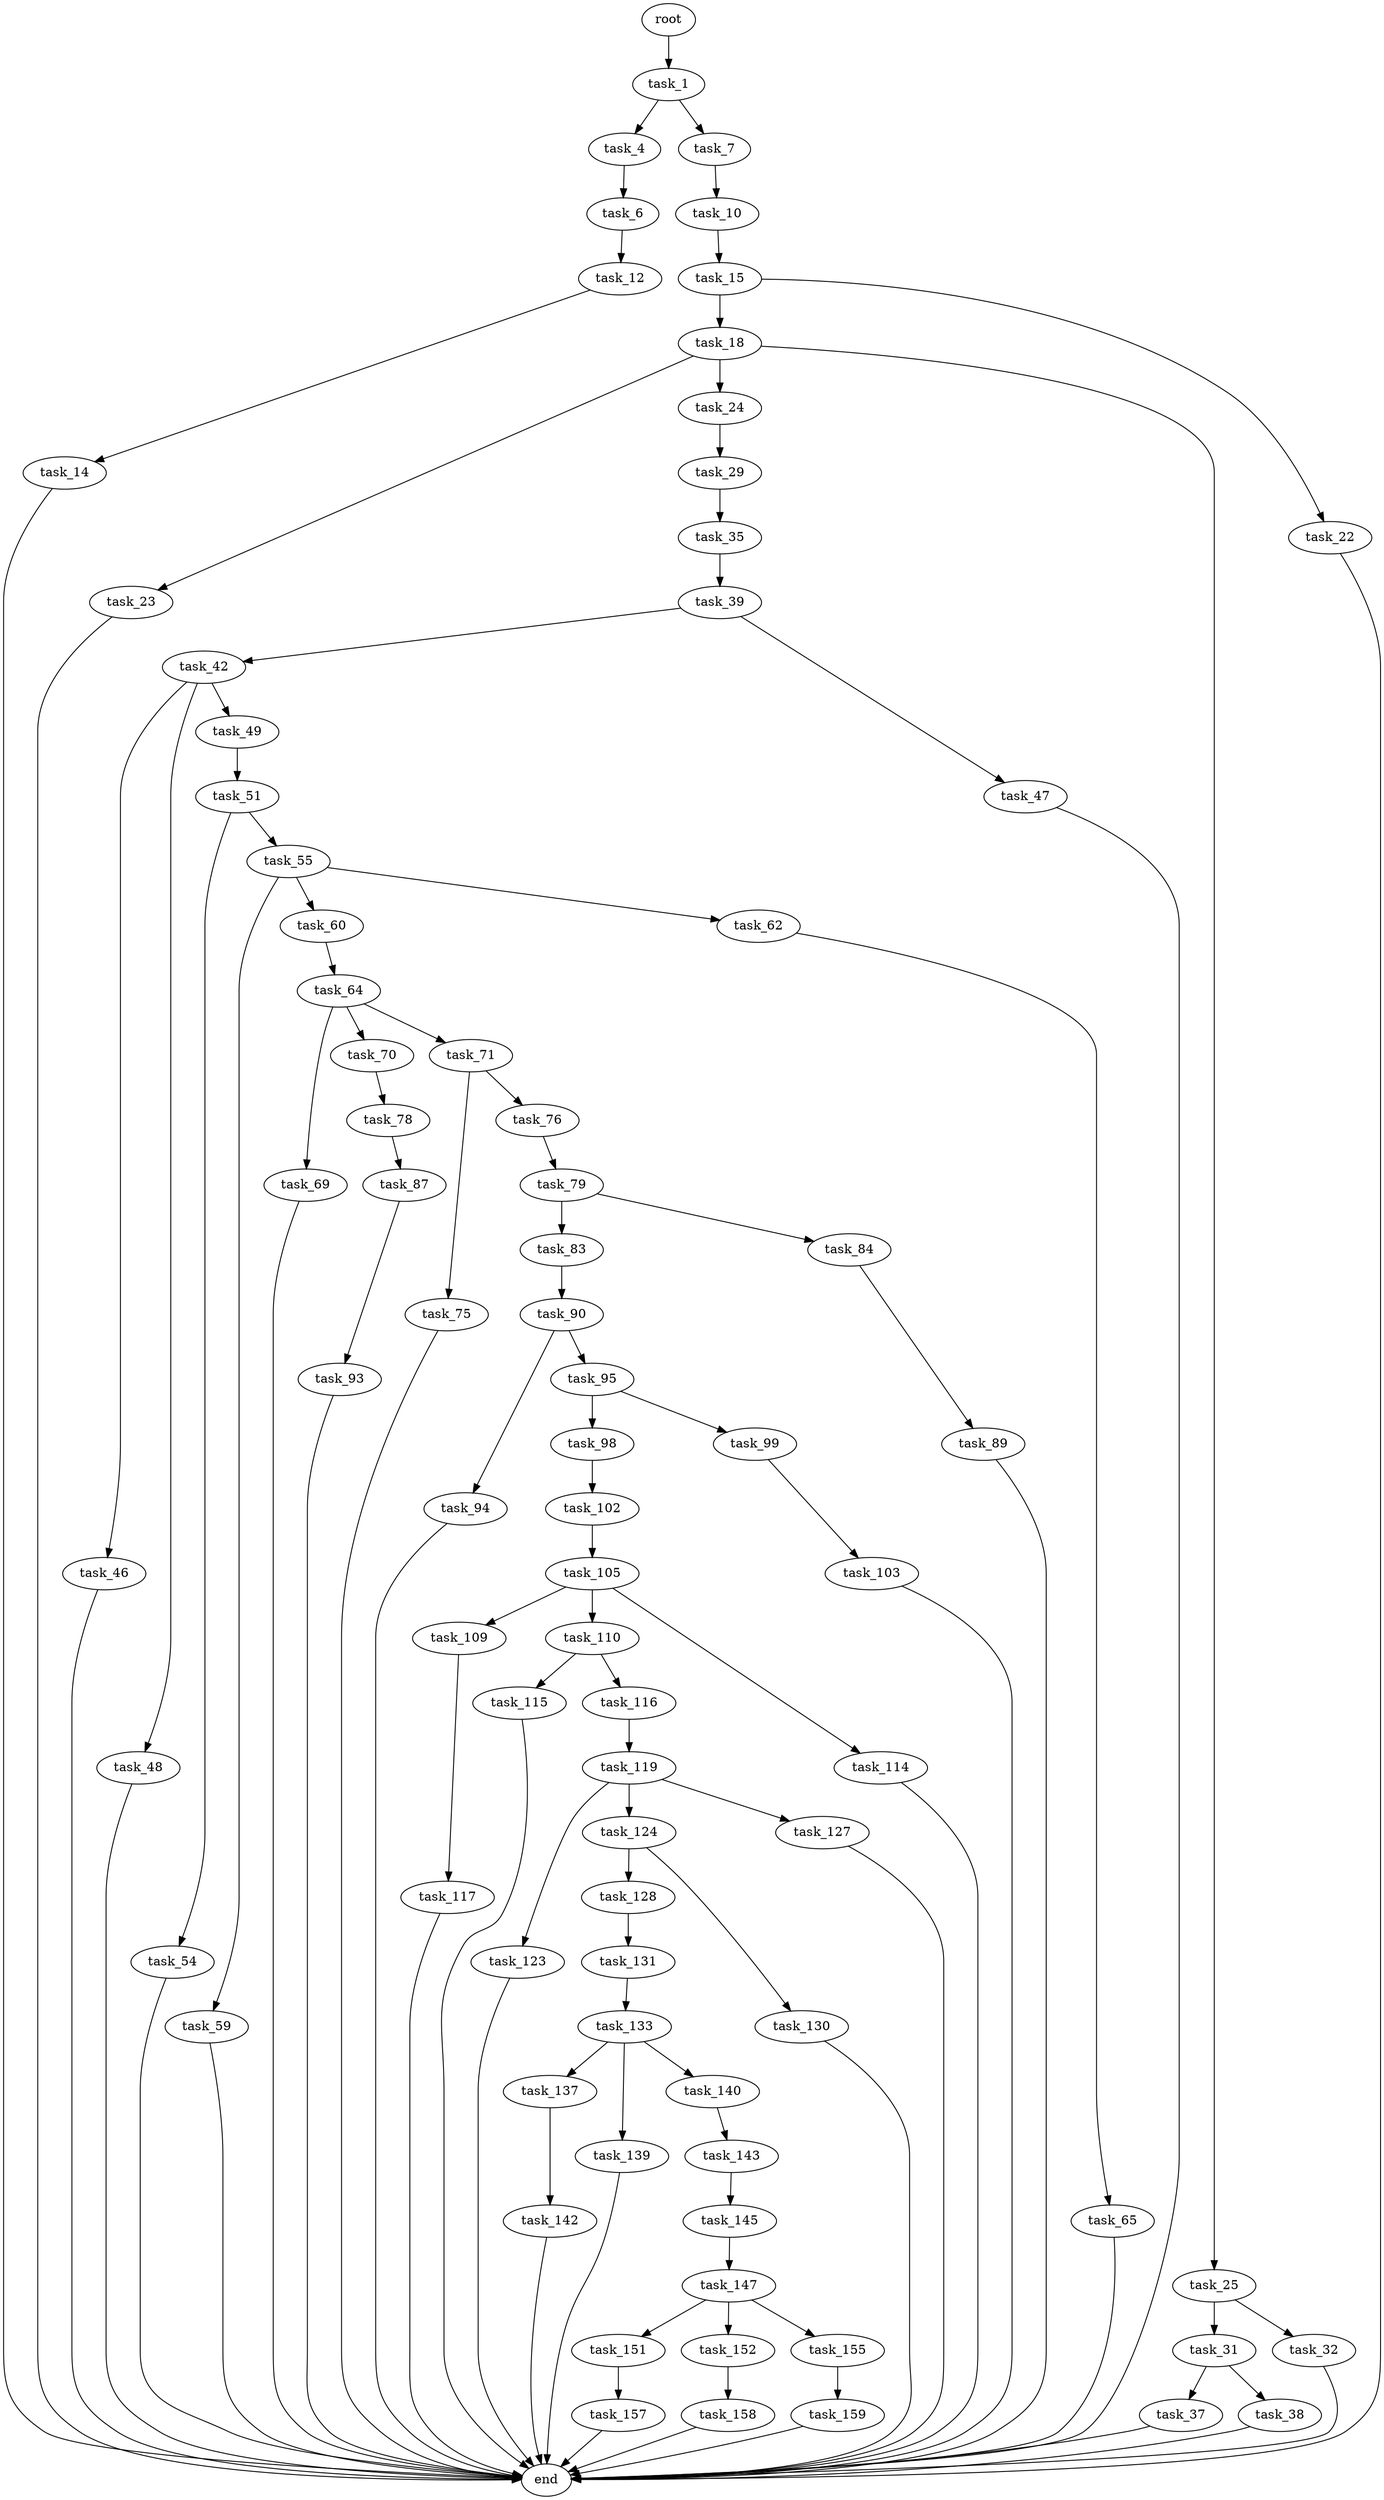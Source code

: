 digraph G {
  root [size="0.000000"];
  task_1 [size="1073741824000.000000"];
  task_4 [size="908786266.000000"];
  task_7 [size="420590793487.000000"];
  task_6 [size="782757789696.000000"];
  task_12 [size="81782778757.000000"];
  task_10 [size="190232849681.000000"];
  task_15 [size="193009057104.000000"];
  task_14 [size="204880331711.000000"];
  end [size="0.000000"];
  task_18 [size="549755813888.000000"];
  task_22 [size="19283420924.000000"];
  task_23 [size="134217728000.000000"];
  task_24 [size="134217728000.000000"];
  task_25 [size="368293445632.000000"];
  task_29 [size="1955163106.000000"];
  task_31 [size="549755813888.000000"];
  task_32 [size="1634391980.000000"];
  task_35 [size="15277497232.000000"];
  task_37 [size="1878998672.000000"];
  task_38 [size="36693067959.000000"];
  task_39 [size="8313352240.000000"];
  task_42 [size="368293445632.000000"];
  task_47 [size="782757789696.000000"];
  task_46 [size="77130129591.000000"];
  task_48 [size="1073741824000.000000"];
  task_49 [size="421408523998.000000"];
  task_51 [size="549755813888.000000"];
  task_54 [size="27240615637.000000"];
  task_55 [size="292957557115.000000"];
  task_59 [size="344160243631.000000"];
  task_60 [size="135241842237.000000"];
  task_62 [size="368293445632.000000"];
  task_64 [size="2520139079.000000"];
  task_65 [size="231928233984.000000"];
  task_69 [size="27724621100.000000"];
  task_70 [size="1306826961.000000"];
  task_71 [size="231928233984.000000"];
  task_78 [size="8589934592.000000"];
  task_75 [size="8589934592.000000"];
  task_76 [size="353479870218.000000"];
  task_79 [size="166904283340.000000"];
  task_87 [size="16260744900.000000"];
  task_83 [size="2798827148.000000"];
  task_84 [size="328667669215.000000"];
  task_90 [size="1073741824000.000000"];
  task_89 [size="68719476736.000000"];
  task_93 [size="28991029248.000000"];
  task_94 [size="368293445632.000000"];
  task_95 [size="6700372463.000000"];
  task_98 [size="4164424908.000000"];
  task_99 [size="782757789696.000000"];
  task_102 [size="39940202012.000000"];
  task_103 [size="401804256307.000000"];
  task_105 [size="185516263862.000000"];
  task_109 [size="52067440803.000000"];
  task_110 [size="98718384924.000000"];
  task_114 [size="8589934592.000000"];
  task_117 [size="231928233984.000000"];
  task_115 [size="3246650944.000000"];
  task_116 [size="160089454233.000000"];
  task_119 [size="28991029248.000000"];
  task_123 [size="629667503654.000000"];
  task_124 [size="887069941680.000000"];
  task_127 [size="83493050442.000000"];
  task_128 [size="49048869112.000000"];
  task_130 [size="5245398225.000000"];
  task_131 [size="549755813888.000000"];
  task_133 [size="231928233984.000000"];
  task_137 [size="28991029248.000000"];
  task_139 [size="231928233984.000000"];
  task_140 [size="4654875740.000000"];
  task_142 [size="1073741824000.000000"];
  task_143 [size="900462498302.000000"];
  task_145 [size="8562558488.000000"];
  task_147 [size="31985648398.000000"];
  task_151 [size="1294760472756.000000"];
  task_152 [size="1073741824000.000000"];
  task_155 [size="13081418368.000000"];
  task_157 [size="368293445632.000000"];
  task_158 [size="549755813888.000000"];
  task_159 [size="1086069347021.000000"];

  root -> task_1 [size="1.000000"];
  task_1 -> task_4 [size="838860800.000000"];
  task_1 -> task_7 [size="838860800.000000"];
  task_4 -> task_6 [size="33554432.000000"];
  task_7 -> task_10 [size="679477248.000000"];
  task_6 -> task_12 [size="679477248.000000"];
  task_12 -> task_14 [size="301989888.000000"];
  task_10 -> task_15 [size="301989888.000000"];
  task_15 -> task_18 [size="134217728.000000"];
  task_15 -> task_22 [size="134217728.000000"];
  task_14 -> end [size="1.000000"];
  task_18 -> task_23 [size="536870912.000000"];
  task_18 -> task_24 [size="536870912.000000"];
  task_18 -> task_25 [size="536870912.000000"];
  task_22 -> end [size="1.000000"];
  task_23 -> end [size="1.000000"];
  task_24 -> task_29 [size="209715200.000000"];
  task_25 -> task_31 [size="411041792.000000"];
  task_25 -> task_32 [size="411041792.000000"];
  task_29 -> task_35 [size="33554432.000000"];
  task_31 -> task_37 [size="536870912.000000"];
  task_31 -> task_38 [size="536870912.000000"];
  task_32 -> end [size="1.000000"];
  task_35 -> task_39 [size="536870912.000000"];
  task_37 -> end [size="1.000000"];
  task_38 -> end [size="1.000000"];
  task_39 -> task_42 [size="134217728.000000"];
  task_39 -> task_47 [size="134217728.000000"];
  task_42 -> task_46 [size="411041792.000000"];
  task_42 -> task_48 [size="411041792.000000"];
  task_42 -> task_49 [size="411041792.000000"];
  task_47 -> end [size="1.000000"];
  task_46 -> end [size="1.000000"];
  task_48 -> end [size="1.000000"];
  task_49 -> task_51 [size="411041792.000000"];
  task_51 -> task_54 [size="536870912.000000"];
  task_51 -> task_55 [size="536870912.000000"];
  task_54 -> end [size="1.000000"];
  task_55 -> task_59 [size="209715200.000000"];
  task_55 -> task_60 [size="209715200.000000"];
  task_55 -> task_62 [size="209715200.000000"];
  task_59 -> end [size="1.000000"];
  task_60 -> task_64 [size="209715200.000000"];
  task_62 -> task_65 [size="411041792.000000"];
  task_64 -> task_69 [size="75497472.000000"];
  task_64 -> task_70 [size="75497472.000000"];
  task_64 -> task_71 [size="75497472.000000"];
  task_65 -> end [size="1.000000"];
  task_69 -> end [size="1.000000"];
  task_70 -> task_78 [size="75497472.000000"];
  task_71 -> task_75 [size="301989888.000000"];
  task_71 -> task_76 [size="301989888.000000"];
  task_78 -> task_87 [size="33554432.000000"];
  task_75 -> end [size="1.000000"];
  task_76 -> task_79 [size="679477248.000000"];
  task_79 -> task_83 [size="209715200.000000"];
  task_79 -> task_84 [size="209715200.000000"];
  task_87 -> task_93 [size="838860800.000000"];
  task_83 -> task_90 [size="134217728.000000"];
  task_84 -> task_89 [size="301989888.000000"];
  task_90 -> task_94 [size="838860800.000000"];
  task_90 -> task_95 [size="838860800.000000"];
  task_89 -> end [size="1.000000"];
  task_93 -> end [size="1.000000"];
  task_94 -> end [size="1.000000"];
  task_95 -> task_98 [size="134217728.000000"];
  task_95 -> task_99 [size="134217728.000000"];
  task_98 -> task_102 [size="301989888.000000"];
  task_99 -> task_103 [size="679477248.000000"];
  task_102 -> task_105 [size="838860800.000000"];
  task_103 -> end [size="1.000000"];
  task_105 -> task_109 [size="411041792.000000"];
  task_105 -> task_110 [size="411041792.000000"];
  task_105 -> task_114 [size="411041792.000000"];
  task_109 -> task_117 [size="838860800.000000"];
  task_110 -> task_115 [size="209715200.000000"];
  task_110 -> task_116 [size="209715200.000000"];
  task_114 -> end [size="1.000000"];
  task_117 -> end [size="1.000000"];
  task_115 -> end [size="1.000000"];
  task_116 -> task_119 [size="301989888.000000"];
  task_119 -> task_123 [size="75497472.000000"];
  task_119 -> task_124 [size="75497472.000000"];
  task_119 -> task_127 [size="75497472.000000"];
  task_123 -> end [size="1.000000"];
  task_124 -> task_128 [size="536870912.000000"];
  task_124 -> task_130 [size="536870912.000000"];
  task_127 -> end [size="1.000000"];
  task_128 -> task_131 [size="209715200.000000"];
  task_130 -> end [size="1.000000"];
  task_131 -> task_133 [size="536870912.000000"];
  task_133 -> task_137 [size="301989888.000000"];
  task_133 -> task_139 [size="301989888.000000"];
  task_133 -> task_140 [size="301989888.000000"];
  task_137 -> task_142 [size="75497472.000000"];
  task_139 -> end [size="1.000000"];
  task_140 -> task_143 [size="75497472.000000"];
  task_142 -> end [size="1.000000"];
  task_143 -> task_145 [size="679477248.000000"];
  task_145 -> task_147 [size="301989888.000000"];
  task_147 -> task_151 [size="536870912.000000"];
  task_147 -> task_152 [size="536870912.000000"];
  task_147 -> task_155 [size="536870912.000000"];
  task_151 -> task_157 [size="838860800.000000"];
  task_152 -> task_158 [size="838860800.000000"];
  task_155 -> task_159 [size="536870912.000000"];
  task_157 -> end [size="1.000000"];
  task_158 -> end [size="1.000000"];
  task_159 -> end [size="1.000000"];
}

